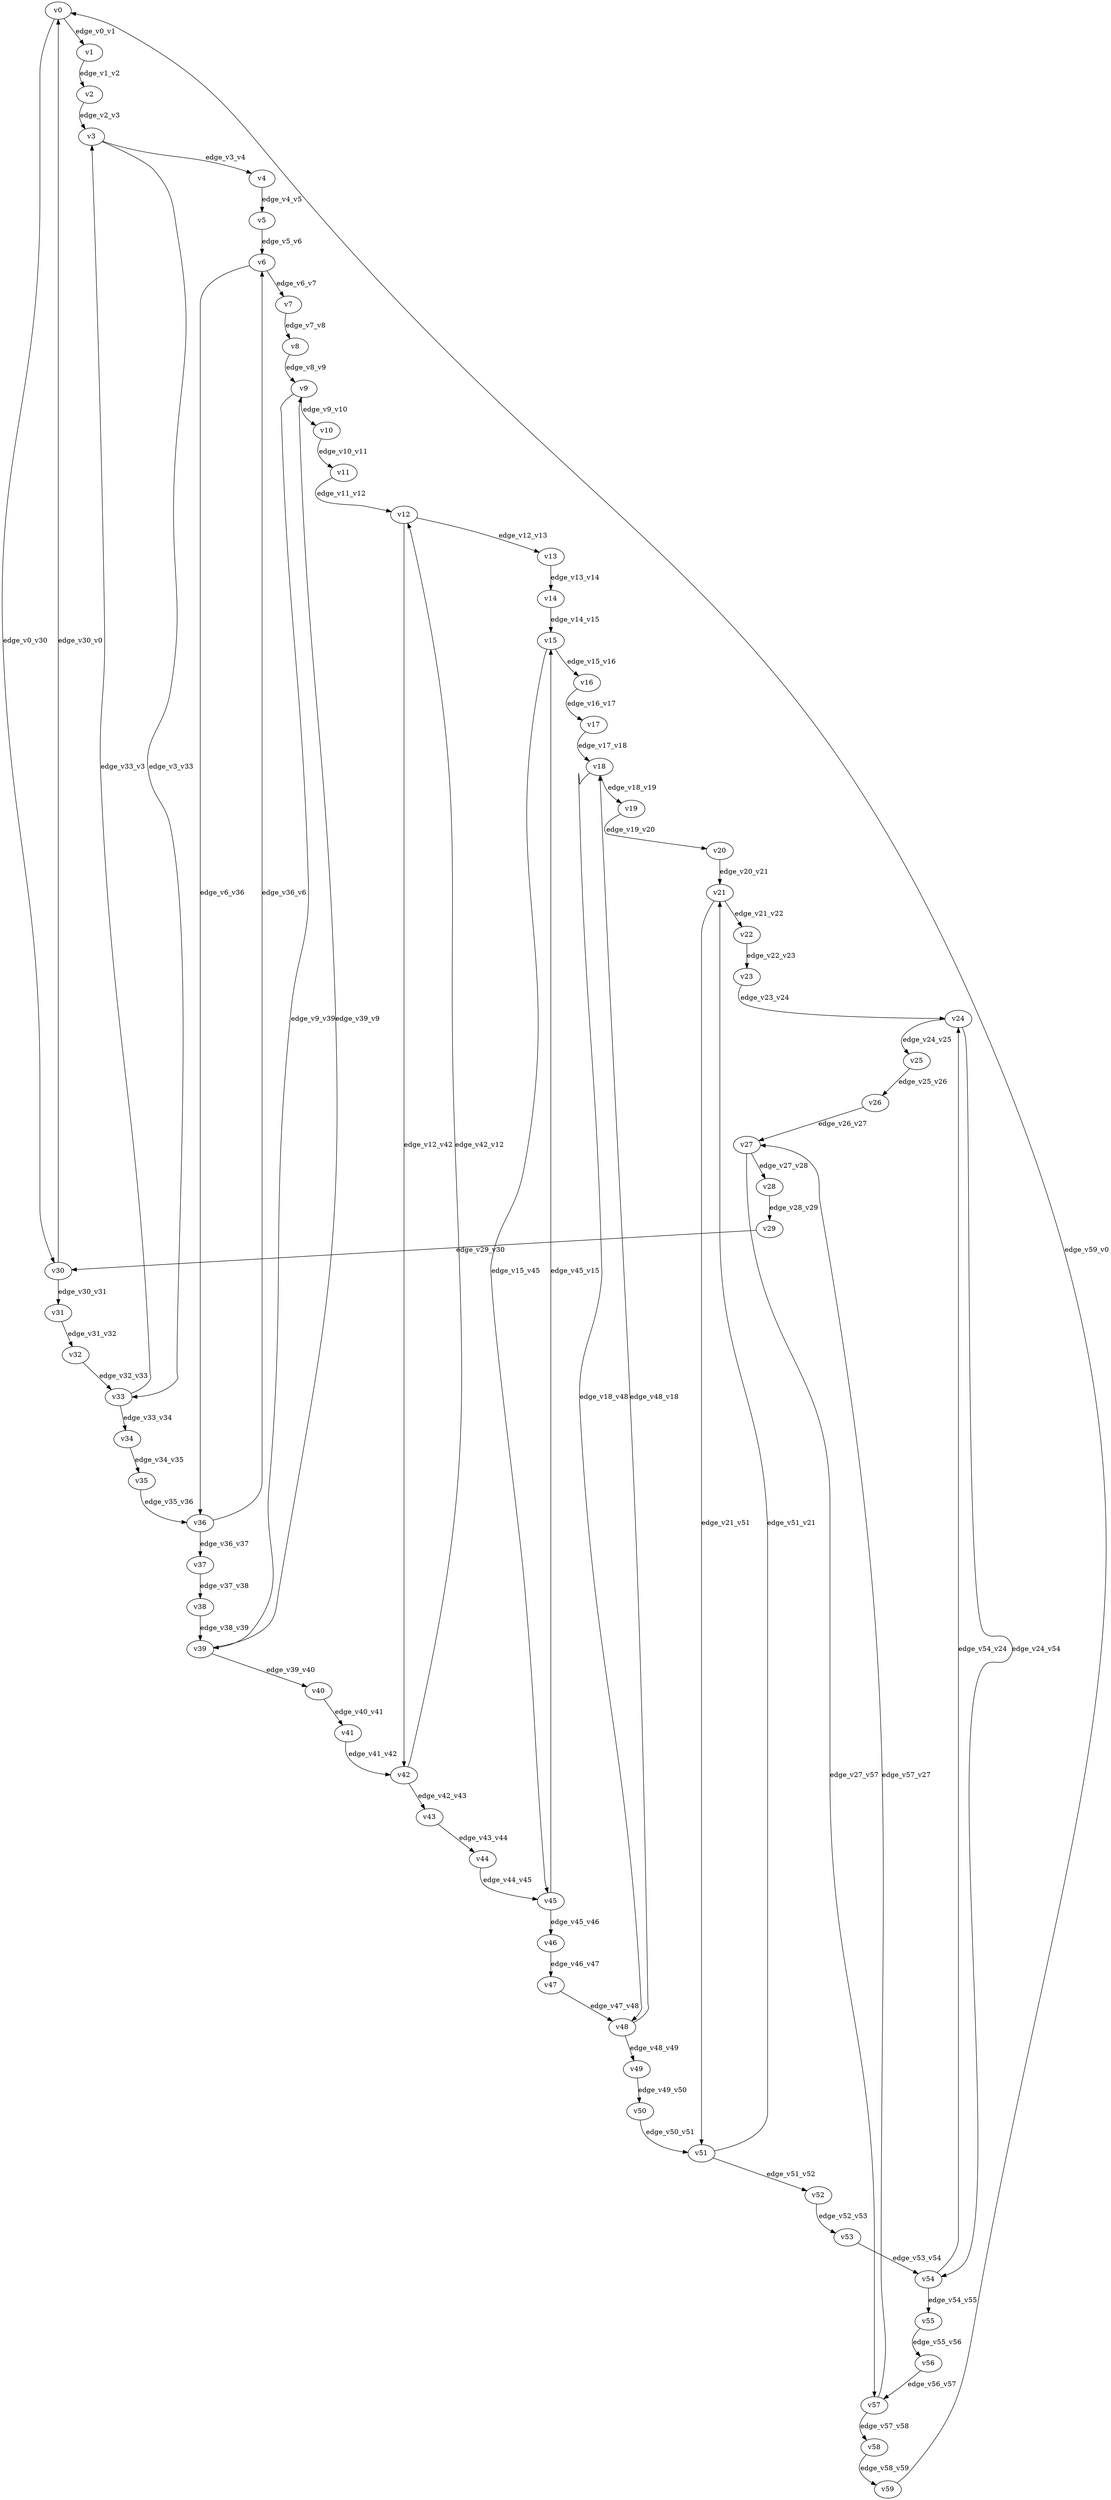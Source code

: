 digraph test083 {
    // Discounted game test case
    // Vertex properties: name [player=X]
    // Edge properties: [weight=Y, discount=Z]

    v0 [name="v0", player=0];
    v1 [name="v1", player=1];
    v2 [name="v2", player=0];
    v3 [name="v3", player=0];
    v4 [name="v4", player=1];
    v5 [name="v5", player=0];
    v6 [name="v6", player=0];
    v7 [name="v7", player=1];
    v8 [name="v8", player=0];
    v9 [name="v9", player=0];
    v10 [name="v10", player=1];
    v11 [name="v11", player=0];
    v12 [name="v12", player=0];
    v13 [name="v13", player=1];
    v14 [name="v14", player=0];
    v15 [name="v15", player=0];
    v16 [name="v16", player=1];
    v17 [name="v17", player=0];
    v18 [name="v18", player=0];
    v19 [name="v19", player=1];
    v20 [name="v20", player=0];
    v21 [name="v21", player=0];
    v22 [name="v22", player=1];
    v23 [name="v23", player=0];
    v24 [name="v24", player=0];
    v25 [name="v25", player=1];
    v26 [name="v26", player=0];
    v27 [name="v27", player=0];
    v28 [name="v28", player=1];
    v29 [name="v29", player=0];
    v30 [name="v30", player=0];
    v31 [name="v31", player=1];
    v32 [name="v32", player=0];
    v33 [name="v33", player=0];
    v34 [name="v34", player=1];
    v35 [name="v35", player=0];
    v36 [name="v36", player=0];
    v37 [name="v37", player=1];
    v38 [name="v38", player=0];
    v39 [name="v39", player=0];
    v40 [name="v40", player=1];
    v41 [name="v41", player=0];
    v42 [name="v42", player=0];
    v43 [name="v43", player=1];
    v44 [name="v44", player=0];
    v45 [name="v45", player=0];
    v46 [name="v46", player=1];
    v47 [name="v47", player=0];
    v48 [name="v48", player=0];
    v49 [name="v49", player=1];
    v50 [name="v50", player=0];
    v51 [name="v51", player=0];
    v52 [name="v52", player=1];
    v53 [name="v53", player=0];
    v54 [name="v54", player=0];
    v55 [name="v55", player=1];
    v56 [name="v56", player=0];
    v57 [name="v57", player=0];
    v58 [name="v58", player=1];
    v59 [name="v59", player=0];

    v0 -> v1 [label="edge_v0_v1", weight=-7.00, discount=0.560];
    v0 -> v30 [label="edge_v0_v30", weight=-5.84, discount=0.560];
    v1 -> v2 [label="edge_v1_v2", weight=-4.50, discount=0.560];
    v2 -> v3 [label="edge_v2_v3", weight=-2.00, discount=0.560];
    v3 -> v4 [label="edge_v3_v4", weight=0.50, discount=0.560];
    v3 -> v33 [label="edge_v3_v33", weight=-1.27, discount=0.560];
    v4 -> v5 [label="edge_v4_v5", weight=3.00, discount=0.560];
    v5 -> v6 [label="edge_v5_v6", weight=5.50, discount=0.560];
    v6 -> v7 [label="edge_v6_v7", weight=8.00, discount=0.560];
    v6 -> v36 [label="edge_v6_v36", weight=11.80, discount=0.560];
    v7 -> v8 [label="edge_v7_v8", weight=-9.50, discount=0.560];
    v8 -> v9 [label="edge_v8_v9", weight=-7.00, discount=0.560];
    v9 -> v10 [label="edge_v9_v10", weight=-4.50, discount=0.560];
    v9 -> v39 [label="edge_v9_v39", weight=-3.17, discount=0.560];
    v10 -> v11 [label="edge_v10_v11", weight=-2.00, discount=0.560];
    v11 -> v12 [label="edge_v11_v12", weight=0.50, discount=0.560];
    v12 -> v13 [label="edge_v12_v13", weight=3.00, discount=0.560];
    v12 -> v42 [label="edge_v12_v42", weight=5.40, discount=0.560];
    v13 -> v14 [label="edge_v13_v14", weight=5.50, discount=0.560];
    v14 -> v15 [label="edge_v14_v15", weight=8.00, discount=0.560];
    v15 -> v16 [label="edge_v15_v16", weight=-9.50, discount=0.560];
    v15 -> v45 [label="edge_v15_v45", weight=-12.86, discount=0.560];
    v16 -> v17 [label="edge_v16_v17", weight=-7.00, discount=0.560];
    v17 -> v18 [label="edge_v17_v18", weight=-4.50, discount=0.560];
    v18 -> v19 [label="edge_v18_v19", weight=-2.00, discount=0.560];
    v18 -> v48 [label="edge_v18_v48", weight=0.95, discount=0.560];
    v19 -> v20 [label="edge_v19_v20", weight=0.50, discount=0.560];
    v20 -> v21 [label="edge_v20_v21", weight=3.00, discount=0.560];
    v21 -> v22 [label="edge_v21_v22", weight=5.50, discount=0.560];
    v21 -> v51 [label="edge_v21_v51", weight=5.07, discount=0.560];
    v22 -> v23 [label="edge_v22_v23", weight=8.00, discount=0.560];
    v23 -> v24 [label="edge_v23_v24", weight=-9.50, discount=0.560];
    v24 -> v25 [label="edge_v24_v25", weight=-7.00, discount=0.560];
    v24 -> v54 [label="edge_v24_v54", weight=-5.70, discount=0.560];
    v25 -> v26 [label="edge_v25_v26", weight=-4.50, discount=0.560];
    v26 -> v27 [label="edge_v26_v27", weight=-2.00, discount=0.560];
    v27 -> v28 [label="edge_v27_v28", weight=0.50, discount=0.560];
    v27 -> v57 [label="edge_v27_v57", weight=1.15, discount=0.560];
    v28 -> v29 [label="edge_v28_v29", weight=3.00, discount=0.560];
    v29 -> v30 [label="edge_v29_v30", weight=5.50, discount=0.560];
    v30 -> v31 [label="edge_v30_v31", weight=8.00, discount=0.560];
    v30 -> v0 [label="edge_v30_v0", weight=10.85, discount=0.560];
    v31 -> v32 [label="edge_v31_v32", weight=-9.50, discount=0.560];
    v32 -> v33 [label="edge_v32_v33", weight=-7.00, discount=0.560];
    v33 -> v34 [label="edge_v33_v34", weight=-4.50, discount=0.560];
    v33 -> v3 [label="edge_v33_v3", weight=-8.14, discount=0.560];
    v34 -> v35 [label="edge_v34_v35", weight=-2.00, discount=0.560];
    v35 -> v36 [label="edge_v35_v36", weight=0.50, discount=0.560];
    v36 -> v37 [label="edge_v36_v37", weight=3.00, discount=0.560];
    v36 -> v6 [label="edge_v36_v6", weight=4.94, discount=0.560];
    v37 -> v38 [label="edge_v37_v38", weight=5.50, discount=0.560];
    v38 -> v39 [label="edge_v38_v39", weight=8.00, discount=0.560];
    v39 -> v40 [label="edge_v39_v40", weight=-9.50, discount=0.560];
    v39 -> v9 [label="edge_v39_v9", weight=-12.97, discount=0.560];
    v40 -> v41 [label="edge_v40_v41", weight=-7.00, discount=0.560];
    v41 -> v42 [label="edge_v41_v42", weight=-4.50, discount=0.560];
    v42 -> v43 [label="edge_v42_v43", weight=-2.00, discount=0.560];
    v42 -> v12 [label="edge_v42_v12", weight=-0.28, discount=0.560];
    v43 -> v44 [label="edge_v43_v44", weight=0.50, discount=0.560];
    v44 -> v45 [label="edge_v44_v45", weight=3.00, discount=0.560];
    v45 -> v46 [label="edge_v45_v46", weight=5.50, discount=0.560];
    v45 -> v15 [label="edge_v45_v15", weight=4.88, discount=0.560];
    v46 -> v47 [label="edge_v46_v47", weight=8.00, discount=0.560];
    v47 -> v48 [label="edge_v47_v48", weight=-9.50, discount=0.560];
    v48 -> v49 [label="edge_v48_v49", weight=-7.00, discount=0.560];
    v48 -> v18 [label="edge_v48_v18", weight=-4.84, discount=0.560];
    v49 -> v50 [label="edge_v49_v50", weight=-4.50, discount=0.560];
    v50 -> v51 [label="edge_v50_v51", weight=-2.00, discount=0.560];
    v51 -> v52 [label="edge_v51_v52", weight=0.50, discount=0.560];
    v51 -> v21 [label="edge_v51_v21", weight=1.05, discount=0.560];
    v52 -> v53 [label="edge_v52_v53", weight=3.00, discount=0.560];
    v53 -> v54 [label="edge_v53_v54", weight=5.50, discount=0.560];
    v54 -> v55 [label="edge_v54_v55", weight=8.00, discount=0.560];
    v54 -> v24 [label="edge_v54_v24", weight=5.33, discount=0.560];
    v55 -> v56 [label="edge_v55_v56", weight=-9.50, discount=0.560];
    v56 -> v57 [label="edge_v56_v57", weight=-7.00, discount=0.560];
    v57 -> v58 [label="edge_v57_v58", weight=-4.50, discount=0.560];
    v57 -> v27 [label="edge_v57_v27", weight=-6.01, discount=0.560];
    v58 -> v59 [label="edge_v58_v59", weight=-2.00, discount=0.560];
    v59 -> v0 [label="edge_v59_v0", weight=0.50, discount=0.560];
}

